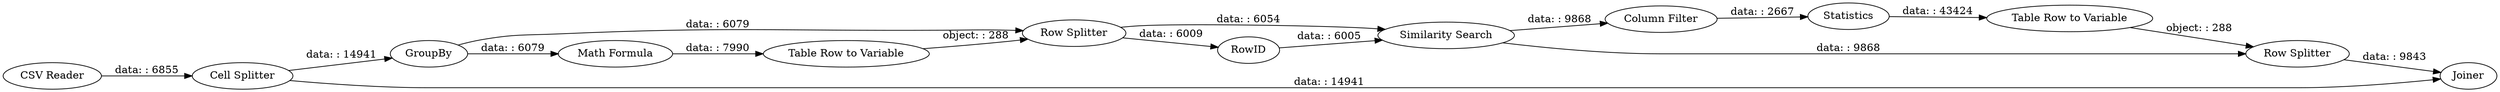 digraph {
	"1597057331860850085_10" [label="Row Splitter"]
	"1597057331860850085_12" [label="Table Row to Variable"]
	"1597057331860850085_1" [label="CSV Reader"]
	"1597057331860850085_3" [label="Similarity Search"]
	"1597057331860850085_9" [label=GroupBy]
	"1597057331860850085_16" [label="Column Filter"]
	"1597057331860850085_17" [label="Row Splitter"]
	"1597057331860850085_13" [label=RowID]
	"1597057331860850085_7" [label="Cell Splitter"]
	"1597057331860850085_11" [label="Math Formula"]
	"1597057331860850085_18" [label=Joiner]
	"1597057331860850085_15" [label="Table Row to Variable"]
	"1597057331860850085_14" [label=Statistics]
	"1597057331860850085_3" -> "1597057331860850085_17" [label="data: : 9868"]
	"1597057331860850085_3" -> "1597057331860850085_16" [label="data: : 9868"]
	"1597057331860850085_7" -> "1597057331860850085_18" [label="data: : 14941"]
	"1597057331860850085_1" -> "1597057331860850085_7" [label="data: : 6855"]
	"1597057331860850085_7" -> "1597057331860850085_9" [label="data: : 14941"]
	"1597057331860850085_9" -> "1597057331860850085_11" [label="data: : 6079"]
	"1597057331860850085_12" -> "1597057331860850085_10" [label="object: : 288"]
	"1597057331860850085_16" -> "1597057331860850085_14" [label="data: : 2667"]
	"1597057331860850085_14" -> "1597057331860850085_15" [label="data: : 43424"]
	"1597057331860850085_15" -> "1597057331860850085_17" [label="object: : 288"]
	"1597057331860850085_10" -> "1597057331860850085_13" [label="data: : 6009"]
	"1597057331860850085_17" -> "1597057331860850085_18" [label="data: : 9843"]
	"1597057331860850085_10" -> "1597057331860850085_3" [label="data: : 6054"]
	"1597057331860850085_13" -> "1597057331860850085_3" [label="data: : 6005"]
	"1597057331860850085_9" -> "1597057331860850085_10" [label="data: : 6079"]
	"1597057331860850085_11" -> "1597057331860850085_12" [label="data: : 7990"]
	rankdir=LR
}
